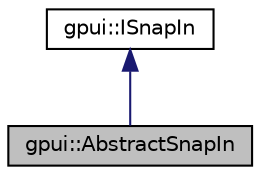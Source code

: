 digraph "gpui::AbstractSnapIn"
{
 // LATEX_PDF_SIZE
  edge [fontname="Helvetica",fontsize="10",labelfontname="Helvetica",labelfontsize="10"];
  node [fontname="Helvetica",fontsize="10",shape=record];
  Node1 [label="gpui::AbstractSnapIn",height=0.2,width=0.4,color="black", fillcolor="grey75", style="filled", fontcolor="black",tooltip="Adapts interface of a ISnapIn for a plugin."];
  Node2 -> Node1 [dir="back",color="midnightblue",fontsize="10",style="solid",fontname="Helvetica"];
  Node2 [label="gpui::ISnapIn",height=0.2,width=0.4,color="black", fillcolor="white", style="filled",URL="$classgpui_1_1_i_snap_in.html",tooltip="The ISnapIn interface is a base for all snap-ins in a system."];
}
